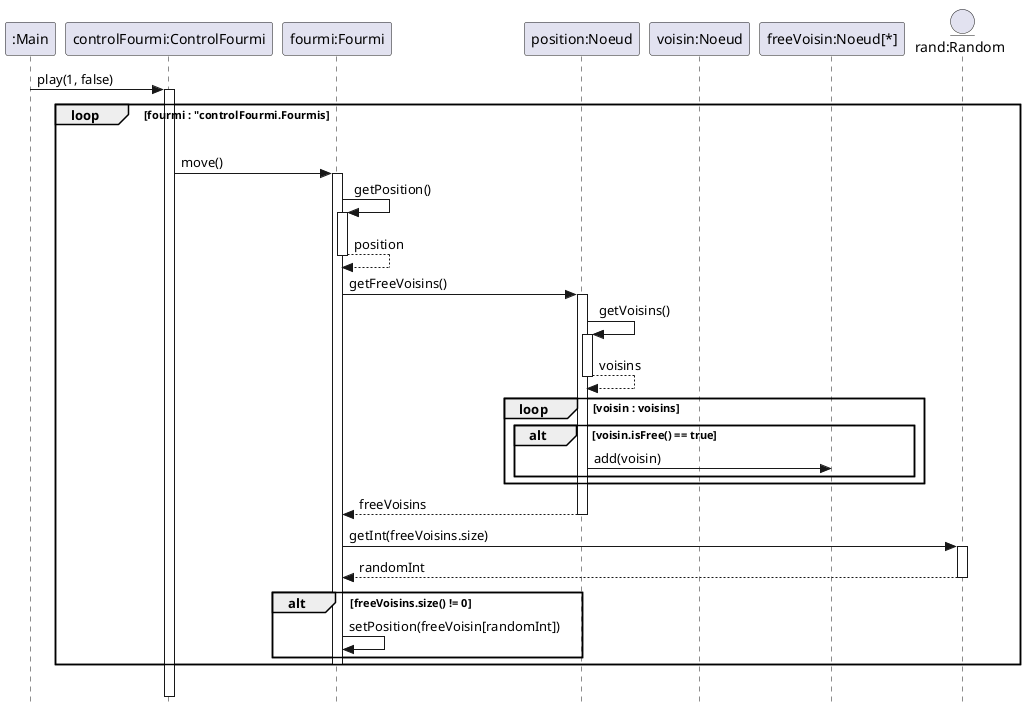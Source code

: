 @startuml
'https://plantuml.com/sequence-diagram
skinparam style strictuml
'autonumber
hide footbox

'title Méthode jouer()
participant ":Main" as main
participant "controlFourmi:ControlFourmi" as controlFourmi
participant "fourmi:Fourmi" as fourmi
participant "position:Noeud" as position
participant "voisin:Noeud" as voisin
participant "freeVoisin:Noeud[*]" as freeVoisins
entity "rand:Random" as random

'Pour le bitset.. prof a dit pas besoin
'participant ":Graphe" as graphe
'participant "bitPlay:BitSet[][]" as bitPlay
'participant "bitPlay[i][j]:BitSet" as bitSet

main -> controlFourmi ++ : play(1, false)
    loop fourmi : "controlFourmi.Fourmis
    |||
        controlFourmi -> fourmi ++ : move()
        fourmi -> fourmi  ++ : getPosition()
        return position

        fourmi -> position ++ : getFreeVoisins()
            position -> position ++ : getVoisins()
            return voisins
            loop voisin : voisins
                alt voisin.isFree() == true
                    position -> freeVoisins : add(voisin)
                end
            end
        return freeVoisins

        'nextInt en Java
        fourmi -> random ++ : getInt(freeVoisins.size)
        return randomInt

        alt freeVoisins.size() != 0
            fourmi -> fourmi : setPosition(freeVoisin[randomInt])
        end
        deactivate fourmi
    end
|||
    'controlFourmi -> graphe ++ : getHeight
    'return height
    'controlFourmi -> graphe ++ : getWidth
    'return width

    'create bitPlay
    'controlFourmi -->> bitPlay : instanciate(height, width)
        'loop height
            'loop width
                'create bitSet
                'controlFourmi -->> bitSet : instanciate(7)

                'controlFourmi -> graphe ++ : getNoeud(height,width)
                'return noeud
                'alt noeud.getNoeudState == STATE.ANTHILL
                    'controlFourmi -> bitSet : set(0,true)
                'end
                'alt noeud.getNoeudState == STATE.ANTHILL
                    'controlFourmi -> bitSet : set(0,true)
                'end
            'end
            'return bitPlay
        'end

deactivate controlFourmi



@enduml